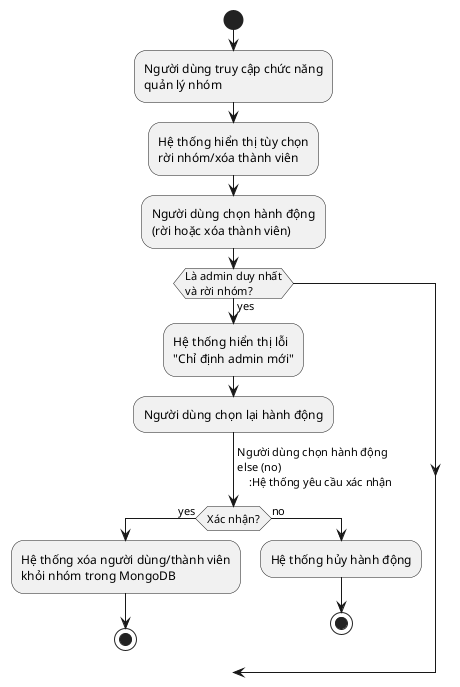 @startuml
start
:Người dùng truy cập chức năng\nquản lý nhóm;
:Hệ thống hiển thị tùy chọn\nrời nhóm/xóa thành viên;
:Người dùng chọn hành động\n(rời hoặc xóa thành viên);

if (Là admin duy nhất\nvà rời nhóm?) then (yes)
    :Hệ thống hiển thị lỗi\n"Chỉ định admin mới";
    :Người dùng chọn lại hành động;
    ->Người dùng chọn hành động
else (no)
    :Hệ thống yêu cầu xác nhận;
    if (Xác nhận?) then (yes)
        :Hệ thống xóa người dùng/thành viên\nkhỏi nhóm trong MongoDB;
        stop
    else (no)
        :Hệ thống hủy hành động;
        stop
    endif
endif

@enduml
